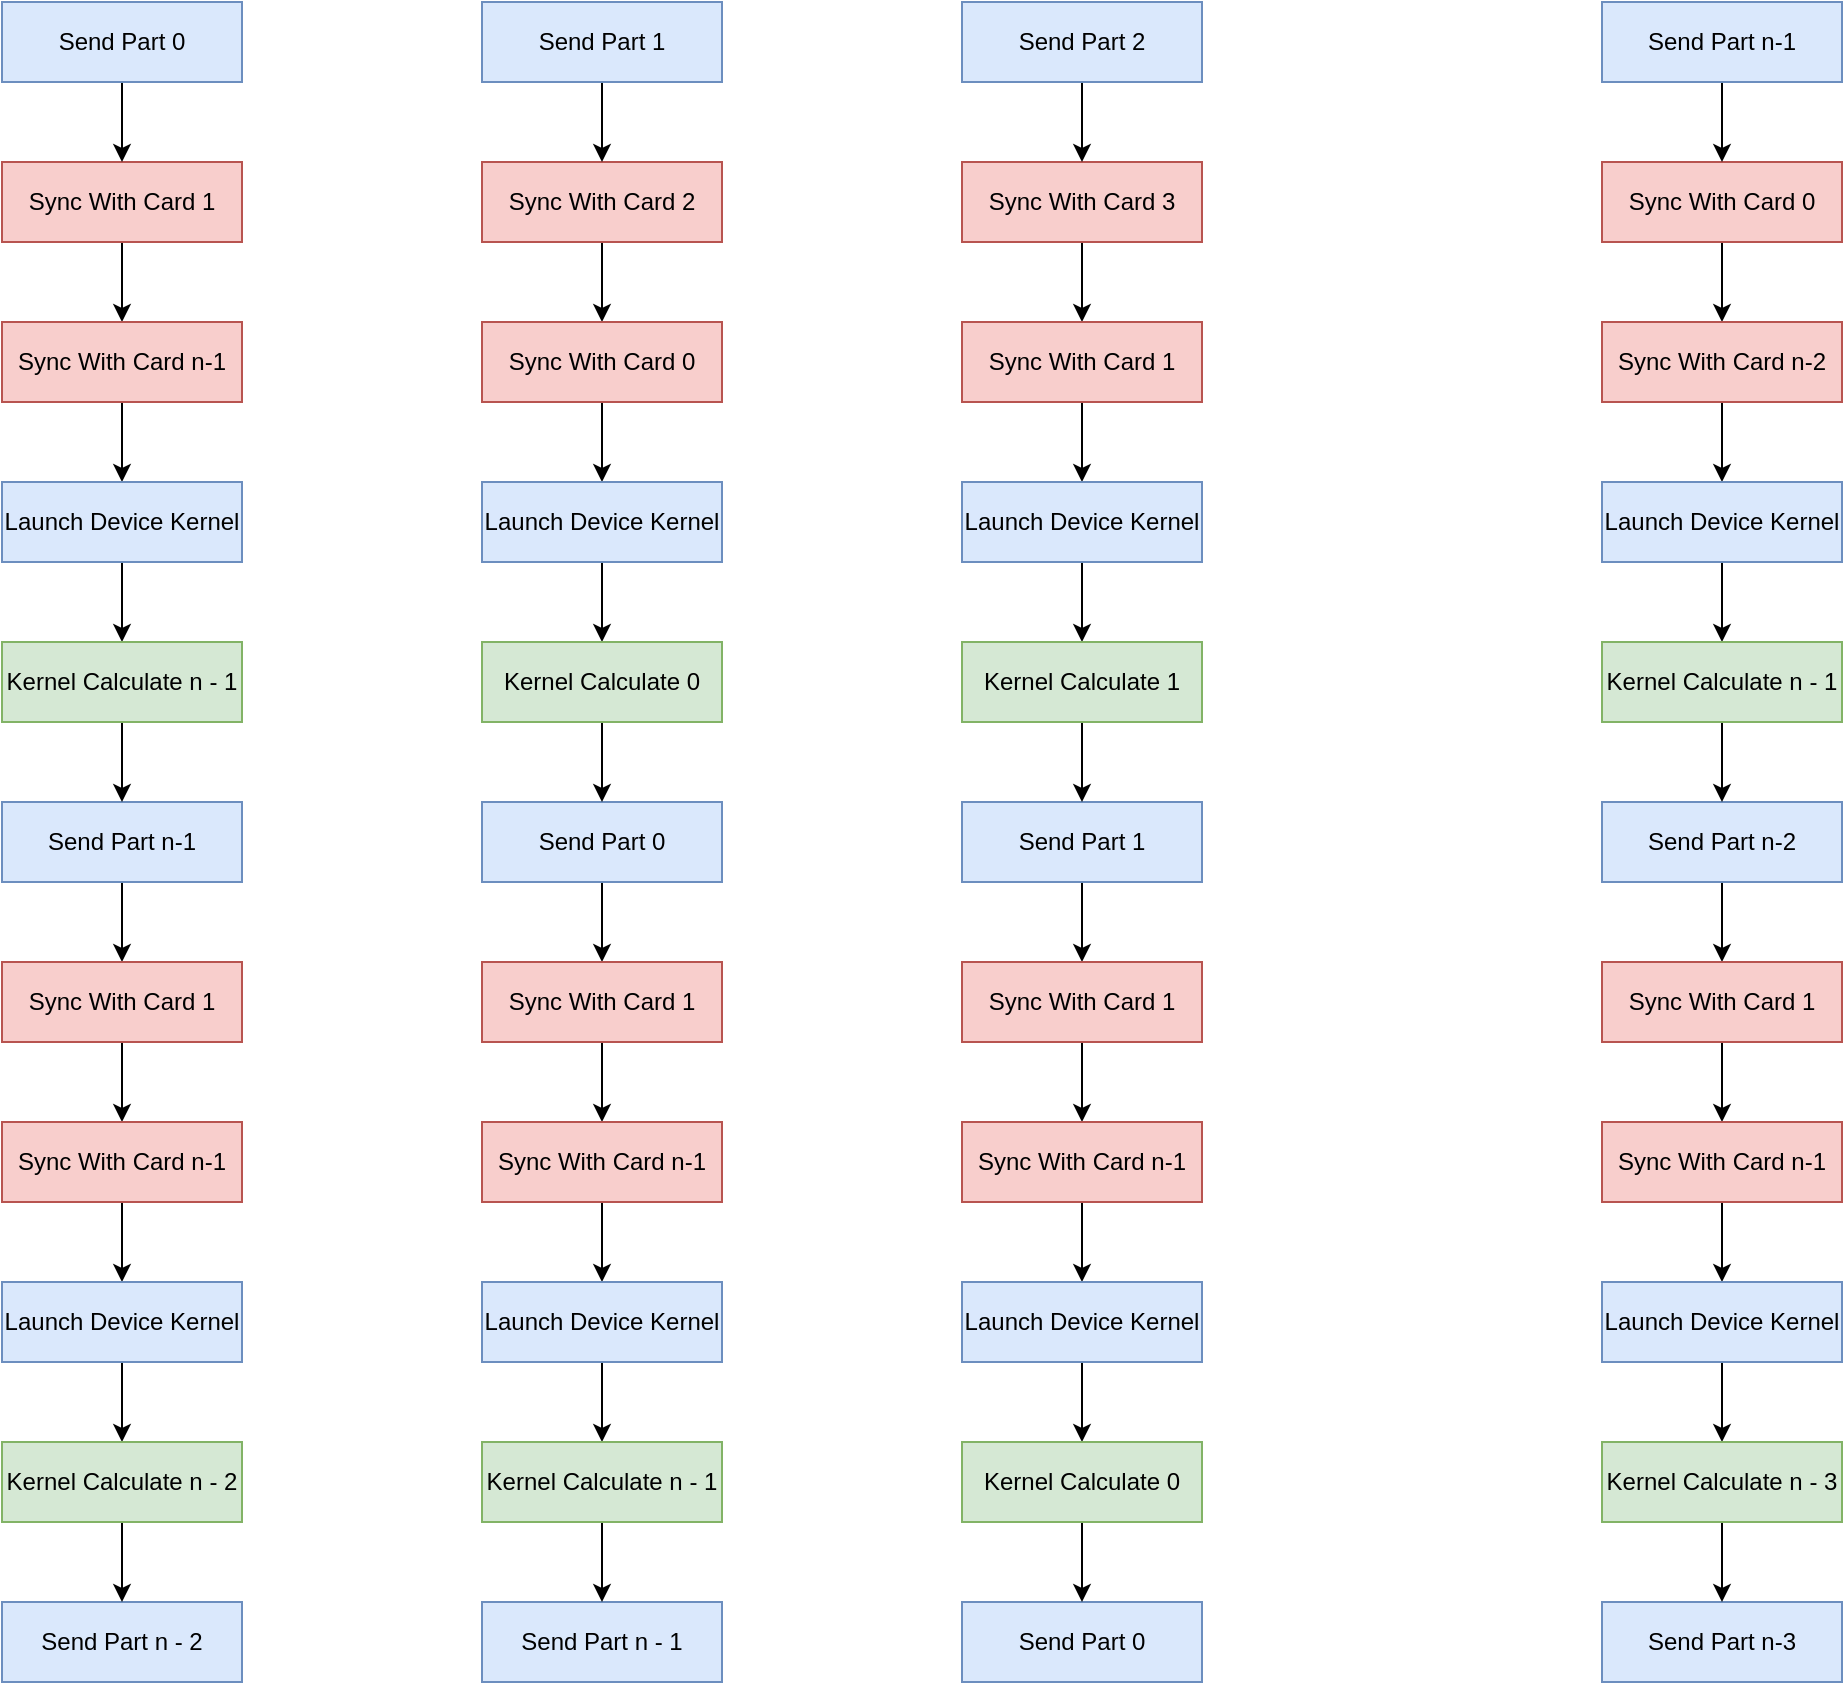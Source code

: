<mxfile version="21.2.9" type="github">
  <diagram name="Page-1" id="kcoj7SUnzO-zrf9t933n">
    <mxGraphModel dx="2358" dy="1304" grid="1" gridSize="10" guides="1" tooltips="1" connect="1" arrows="1" fold="1" page="1" pageScale="1" pageWidth="850" pageHeight="1100" math="0" shadow="0">
      <root>
        <mxCell id="0" />
        <mxCell id="1" parent="0" />
        <mxCell id="iUeTFIqM4jbIZcsDObde-7" value="" style="edgeStyle=orthogonalEdgeStyle;rounded=0;orthogonalLoop=1;jettySize=auto;html=1;" edge="1" parent="1" source="iUeTFIqM4jbIZcsDObde-1" target="iUeTFIqM4jbIZcsDObde-2">
          <mxGeometry relative="1" as="geometry" />
        </mxCell>
        <mxCell id="iUeTFIqM4jbIZcsDObde-1" value="Sync With Card 1" style="rounded=0;whiteSpace=wrap;html=1;fillColor=#f8cecc;strokeColor=#b85450;" vertex="1" parent="1">
          <mxGeometry x="40" y="200" width="120" height="40" as="geometry" />
        </mxCell>
        <mxCell id="iUeTFIqM4jbIZcsDObde-5" value="" style="edgeStyle=orthogonalEdgeStyle;rounded=0;orthogonalLoop=1;jettySize=auto;html=1;" edge="1" parent="1" source="iUeTFIqM4jbIZcsDObde-2" target="iUeTFIqM4jbIZcsDObde-3">
          <mxGeometry relative="1" as="geometry" />
        </mxCell>
        <mxCell id="iUeTFIqM4jbIZcsDObde-2" value="Sync With Card n-1" style="rounded=0;whiteSpace=wrap;html=1;fillColor=#f8cecc;strokeColor=#b85450;" vertex="1" parent="1">
          <mxGeometry x="40" y="280" width="120" height="40" as="geometry" />
        </mxCell>
        <mxCell id="iUeTFIqM4jbIZcsDObde-11" value="" style="edgeStyle=orthogonalEdgeStyle;rounded=0;orthogonalLoop=1;jettySize=auto;html=1;" edge="1" parent="1" source="iUeTFIqM4jbIZcsDObde-3" target="iUeTFIqM4jbIZcsDObde-10">
          <mxGeometry relative="1" as="geometry" />
        </mxCell>
        <mxCell id="iUeTFIqM4jbIZcsDObde-3" value="Launch Device Kernel" style="rounded=0;whiteSpace=wrap;html=1;fillColor=#dae8fc;strokeColor=#6c8ebf;" vertex="1" parent="1">
          <mxGeometry x="40" y="360" width="120" height="40" as="geometry" />
        </mxCell>
        <mxCell id="iUeTFIqM4jbIZcsDObde-17" value="" style="edgeStyle=orthogonalEdgeStyle;rounded=0;orthogonalLoop=1;jettySize=auto;html=1;" edge="1" parent="1" source="iUeTFIqM4jbIZcsDObde-4" target="iUeTFIqM4jbIZcsDObde-13">
          <mxGeometry relative="1" as="geometry" />
        </mxCell>
        <mxCell id="iUeTFIqM4jbIZcsDObde-4" value="Send Part n-1" style="rounded=0;whiteSpace=wrap;html=1;fillColor=#dae8fc;strokeColor=#6c8ebf;" vertex="1" parent="1">
          <mxGeometry x="40" y="520" width="120" height="40" as="geometry" />
        </mxCell>
        <mxCell id="iUeTFIqM4jbIZcsDObde-9" value="" style="edgeStyle=orthogonalEdgeStyle;rounded=0;orthogonalLoop=1;jettySize=auto;html=1;" edge="1" parent="1" source="iUeTFIqM4jbIZcsDObde-8" target="iUeTFIqM4jbIZcsDObde-1">
          <mxGeometry relative="1" as="geometry" />
        </mxCell>
        <mxCell id="iUeTFIqM4jbIZcsDObde-8" value="Send Part 0" style="rounded=0;whiteSpace=wrap;html=1;fillColor=#dae8fc;strokeColor=#6c8ebf;" vertex="1" parent="1">
          <mxGeometry x="40" y="120" width="120" height="40" as="geometry" />
        </mxCell>
        <mxCell id="iUeTFIqM4jbIZcsDObde-12" value="" style="edgeStyle=orthogonalEdgeStyle;rounded=0;orthogonalLoop=1;jettySize=auto;html=1;" edge="1" parent="1" source="iUeTFIqM4jbIZcsDObde-10" target="iUeTFIqM4jbIZcsDObde-4">
          <mxGeometry relative="1" as="geometry" />
        </mxCell>
        <mxCell id="iUeTFIqM4jbIZcsDObde-10" value="Kernel Calculate n - 1" style="rounded=0;whiteSpace=wrap;html=1;fillColor=#d5e8d4;strokeColor=#82b366;" vertex="1" parent="1">
          <mxGeometry x="40" y="440" width="120" height="40" as="geometry" />
        </mxCell>
        <mxCell id="iUeTFIqM4jbIZcsDObde-18" value="" style="edgeStyle=orthogonalEdgeStyle;rounded=0;orthogonalLoop=1;jettySize=auto;html=1;" edge="1" parent="1" source="iUeTFIqM4jbIZcsDObde-13" target="iUeTFIqM4jbIZcsDObde-15">
          <mxGeometry relative="1" as="geometry" />
        </mxCell>
        <mxCell id="iUeTFIqM4jbIZcsDObde-13" value="Sync With Card 1" style="rounded=0;whiteSpace=wrap;html=1;fillColor=#f8cecc;strokeColor=#b85450;" vertex="1" parent="1">
          <mxGeometry x="40" y="600" width="120" height="40" as="geometry" />
        </mxCell>
        <mxCell id="iUeTFIqM4jbIZcsDObde-14" value="" style="edgeStyle=orthogonalEdgeStyle;rounded=0;orthogonalLoop=1;jettySize=auto;html=1;" edge="1" parent="1" source="iUeTFIqM4jbIZcsDObde-15" target="iUeTFIqM4jbIZcsDObde-16">
          <mxGeometry relative="1" as="geometry" />
        </mxCell>
        <mxCell id="iUeTFIqM4jbIZcsDObde-15" value="Sync With Card n-1" style="rounded=0;whiteSpace=wrap;html=1;fillColor=#f8cecc;strokeColor=#b85450;" vertex="1" parent="1">
          <mxGeometry x="40" y="680" width="120" height="40" as="geometry" />
        </mxCell>
        <mxCell id="iUeTFIqM4jbIZcsDObde-22" value="" style="edgeStyle=orthogonalEdgeStyle;rounded=0;orthogonalLoop=1;jettySize=auto;html=1;" edge="1" parent="1" source="iUeTFIqM4jbIZcsDObde-16" target="iUeTFIqM4jbIZcsDObde-21">
          <mxGeometry relative="1" as="geometry" />
        </mxCell>
        <mxCell id="iUeTFIqM4jbIZcsDObde-16" value="Launch Device Kernel" style="rounded=0;whiteSpace=wrap;html=1;fillColor=#dae8fc;strokeColor=#6c8ebf;" vertex="1" parent="1">
          <mxGeometry x="40" y="760" width="120" height="40" as="geometry" />
        </mxCell>
        <mxCell id="iUeTFIqM4jbIZcsDObde-19" value="Send Part n - 2" style="rounded=0;whiteSpace=wrap;html=1;fillColor=#dae8fc;strokeColor=#6c8ebf;" vertex="1" parent="1">
          <mxGeometry x="40" y="920" width="120" height="40" as="geometry" />
        </mxCell>
        <mxCell id="iUeTFIqM4jbIZcsDObde-20" value="" style="edgeStyle=orthogonalEdgeStyle;rounded=0;orthogonalLoop=1;jettySize=auto;html=1;" edge="1" parent="1" source="iUeTFIqM4jbIZcsDObde-21" target="iUeTFIqM4jbIZcsDObde-19">
          <mxGeometry relative="1" as="geometry" />
        </mxCell>
        <mxCell id="iUeTFIqM4jbIZcsDObde-21" value="Kernel Calculate n - 2" style="rounded=0;whiteSpace=wrap;html=1;fillColor=#d5e8d4;strokeColor=#82b366;" vertex="1" parent="1">
          <mxGeometry x="40" y="840" width="120" height="40" as="geometry" />
        </mxCell>
        <mxCell id="iUeTFIqM4jbIZcsDObde-23" value="" style="edgeStyle=orthogonalEdgeStyle;rounded=0;orthogonalLoop=1;jettySize=auto;html=1;" edge="1" parent="1" source="iUeTFIqM4jbIZcsDObde-24" target="iUeTFIqM4jbIZcsDObde-26">
          <mxGeometry relative="1" as="geometry" />
        </mxCell>
        <mxCell id="iUeTFIqM4jbIZcsDObde-24" value="Sync With Card 2" style="rounded=0;whiteSpace=wrap;html=1;fillColor=#f8cecc;strokeColor=#b85450;" vertex="1" parent="1">
          <mxGeometry x="280" y="200" width="120" height="40" as="geometry" />
        </mxCell>
        <mxCell id="iUeTFIqM4jbIZcsDObde-25" value="" style="edgeStyle=orthogonalEdgeStyle;rounded=0;orthogonalLoop=1;jettySize=auto;html=1;" edge="1" parent="1" source="iUeTFIqM4jbIZcsDObde-26" target="iUeTFIqM4jbIZcsDObde-28">
          <mxGeometry relative="1" as="geometry" />
        </mxCell>
        <mxCell id="iUeTFIqM4jbIZcsDObde-26" value="Sync With Card 0" style="rounded=0;whiteSpace=wrap;html=1;fillColor=#f8cecc;strokeColor=#b85450;" vertex="1" parent="1">
          <mxGeometry x="280" y="280" width="120" height="40" as="geometry" />
        </mxCell>
        <mxCell id="iUeTFIqM4jbIZcsDObde-27" value="" style="edgeStyle=orthogonalEdgeStyle;rounded=0;orthogonalLoop=1;jettySize=auto;html=1;" edge="1" parent="1" source="iUeTFIqM4jbIZcsDObde-28" target="iUeTFIqM4jbIZcsDObde-34">
          <mxGeometry relative="1" as="geometry" />
        </mxCell>
        <mxCell id="iUeTFIqM4jbIZcsDObde-28" value="Launch Device Kernel" style="rounded=0;whiteSpace=wrap;html=1;fillColor=#dae8fc;strokeColor=#6c8ebf;" vertex="1" parent="1">
          <mxGeometry x="280" y="360" width="120" height="40" as="geometry" />
        </mxCell>
        <mxCell id="iUeTFIqM4jbIZcsDObde-29" value="" style="edgeStyle=orthogonalEdgeStyle;rounded=0;orthogonalLoop=1;jettySize=auto;html=1;" edge="1" parent="1" source="iUeTFIqM4jbIZcsDObde-30" target="iUeTFIqM4jbIZcsDObde-36">
          <mxGeometry relative="1" as="geometry" />
        </mxCell>
        <mxCell id="iUeTFIqM4jbIZcsDObde-30" value="Send Part 0" style="rounded=0;whiteSpace=wrap;html=1;fillColor=#dae8fc;strokeColor=#6c8ebf;" vertex="1" parent="1">
          <mxGeometry x="280" y="520" width="120" height="40" as="geometry" />
        </mxCell>
        <mxCell id="iUeTFIqM4jbIZcsDObde-31" value="" style="edgeStyle=orthogonalEdgeStyle;rounded=0;orthogonalLoop=1;jettySize=auto;html=1;" edge="1" parent="1" source="iUeTFIqM4jbIZcsDObde-32" target="iUeTFIqM4jbIZcsDObde-24">
          <mxGeometry relative="1" as="geometry" />
        </mxCell>
        <mxCell id="iUeTFIqM4jbIZcsDObde-32" value="Send Part 1" style="rounded=0;whiteSpace=wrap;html=1;fillColor=#dae8fc;strokeColor=#6c8ebf;" vertex="1" parent="1">
          <mxGeometry x="280" y="120" width="120" height="40" as="geometry" />
        </mxCell>
        <mxCell id="iUeTFIqM4jbIZcsDObde-33" value="" style="edgeStyle=orthogonalEdgeStyle;rounded=0;orthogonalLoop=1;jettySize=auto;html=1;" edge="1" parent="1" source="iUeTFIqM4jbIZcsDObde-34" target="iUeTFIqM4jbIZcsDObde-30">
          <mxGeometry relative="1" as="geometry" />
        </mxCell>
        <mxCell id="iUeTFIqM4jbIZcsDObde-34" value="Kernel Calculate 0" style="rounded=0;whiteSpace=wrap;html=1;fillColor=#d5e8d4;strokeColor=#82b366;" vertex="1" parent="1">
          <mxGeometry x="280" y="440" width="120" height="40" as="geometry" />
        </mxCell>
        <mxCell id="iUeTFIqM4jbIZcsDObde-35" value="" style="edgeStyle=orthogonalEdgeStyle;rounded=0;orthogonalLoop=1;jettySize=auto;html=1;" edge="1" parent="1" source="iUeTFIqM4jbIZcsDObde-36" target="iUeTFIqM4jbIZcsDObde-38">
          <mxGeometry relative="1" as="geometry" />
        </mxCell>
        <mxCell id="iUeTFIqM4jbIZcsDObde-36" value="Sync With Card 1" style="rounded=0;whiteSpace=wrap;html=1;fillColor=#f8cecc;strokeColor=#b85450;" vertex="1" parent="1">
          <mxGeometry x="280" y="600" width="120" height="40" as="geometry" />
        </mxCell>
        <mxCell id="iUeTFIqM4jbIZcsDObde-37" value="" style="edgeStyle=orthogonalEdgeStyle;rounded=0;orthogonalLoop=1;jettySize=auto;html=1;" edge="1" parent="1" source="iUeTFIqM4jbIZcsDObde-38" target="iUeTFIqM4jbIZcsDObde-40">
          <mxGeometry relative="1" as="geometry" />
        </mxCell>
        <mxCell id="iUeTFIqM4jbIZcsDObde-38" value="Sync With Card n-1" style="rounded=0;whiteSpace=wrap;html=1;fillColor=#f8cecc;strokeColor=#b85450;" vertex="1" parent="1">
          <mxGeometry x="280" y="680" width="120" height="40" as="geometry" />
        </mxCell>
        <mxCell id="iUeTFIqM4jbIZcsDObde-39" value="" style="edgeStyle=orthogonalEdgeStyle;rounded=0;orthogonalLoop=1;jettySize=auto;html=1;" edge="1" parent="1" source="iUeTFIqM4jbIZcsDObde-40" target="iUeTFIqM4jbIZcsDObde-43">
          <mxGeometry relative="1" as="geometry" />
        </mxCell>
        <mxCell id="iUeTFIqM4jbIZcsDObde-40" value="Launch Device Kernel" style="rounded=0;whiteSpace=wrap;html=1;fillColor=#dae8fc;strokeColor=#6c8ebf;" vertex="1" parent="1">
          <mxGeometry x="280" y="760" width="120" height="40" as="geometry" />
        </mxCell>
        <mxCell id="iUeTFIqM4jbIZcsDObde-41" value="Send Part n - 1" style="rounded=0;whiteSpace=wrap;html=1;fillColor=#dae8fc;strokeColor=#6c8ebf;" vertex="1" parent="1">
          <mxGeometry x="280" y="920" width="120" height="40" as="geometry" />
        </mxCell>
        <mxCell id="iUeTFIqM4jbIZcsDObde-42" value="" style="edgeStyle=orthogonalEdgeStyle;rounded=0;orthogonalLoop=1;jettySize=auto;html=1;" edge="1" parent="1" source="iUeTFIqM4jbIZcsDObde-43" target="iUeTFIqM4jbIZcsDObde-41">
          <mxGeometry relative="1" as="geometry" />
        </mxCell>
        <mxCell id="iUeTFIqM4jbIZcsDObde-43" value="Kernel Calculate n - 1" style="rounded=0;whiteSpace=wrap;html=1;fillColor=#d5e8d4;strokeColor=#82b366;" vertex="1" parent="1">
          <mxGeometry x="280" y="840" width="120" height="40" as="geometry" />
        </mxCell>
        <mxCell id="iUeTFIqM4jbIZcsDObde-44" value="" style="edgeStyle=orthogonalEdgeStyle;rounded=0;orthogonalLoop=1;jettySize=auto;html=1;" edge="1" parent="1" source="iUeTFIqM4jbIZcsDObde-45" target="iUeTFIqM4jbIZcsDObde-47">
          <mxGeometry relative="1" as="geometry" />
        </mxCell>
        <mxCell id="iUeTFIqM4jbIZcsDObde-45" value="Sync With Card 3" style="rounded=0;whiteSpace=wrap;html=1;fillColor=#f8cecc;strokeColor=#b85450;" vertex="1" parent="1">
          <mxGeometry x="520" y="200" width="120" height="40" as="geometry" />
        </mxCell>
        <mxCell id="iUeTFIqM4jbIZcsDObde-46" value="" style="edgeStyle=orthogonalEdgeStyle;rounded=0;orthogonalLoop=1;jettySize=auto;html=1;" edge="1" parent="1" source="iUeTFIqM4jbIZcsDObde-47" target="iUeTFIqM4jbIZcsDObde-49">
          <mxGeometry relative="1" as="geometry" />
        </mxCell>
        <mxCell id="iUeTFIqM4jbIZcsDObde-47" value="Sync With Card 1" style="rounded=0;whiteSpace=wrap;html=1;fillColor=#f8cecc;strokeColor=#b85450;" vertex="1" parent="1">
          <mxGeometry x="520" y="280" width="120" height="40" as="geometry" />
        </mxCell>
        <mxCell id="iUeTFIqM4jbIZcsDObde-48" value="" style="edgeStyle=orthogonalEdgeStyle;rounded=0;orthogonalLoop=1;jettySize=auto;html=1;" edge="1" parent="1" source="iUeTFIqM4jbIZcsDObde-49" target="iUeTFIqM4jbIZcsDObde-55">
          <mxGeometry relative="1" as="geometry" />
        </mxCell>
        <mxCell id="iUeTFIqM4jbIZcsDObde-49" value="Launch Device Kernel" style="rounded=0;whiteSpace=wrap;html=1;fillColor=#dae8fc;strokeColor=#6c8ebf;" vertex="1" parent="1">
          <mxGeometry x="520" y="360" width="120" height="40" as="geometry" />
        </mxCell>
        <mxCell id="iUeTFIqM4jbIZcsDObde-50" value="" style="edgeStyle=orthogonalEdgeStyle;rounded=0;orthogonalLoop=1;jettySize=auto;html=1;" edge="1" parent="1" source="iUeTFIqM4jbIZcsDObde-51" target="iUeTFIqM4jbIZcsDObde-57">
          <mxGeometry relative="1" as="geometry" />
        </mxCell>
        <mxCell id="iUeTFIqM4jbIZcsDObde-51" value="Send Part 1" style="rounded=0;whiteSpace=wrap;html=1;fillColor=#dae8fc;strokeColor=#6c8ebf;" vertex="1" parent="1">
          <mxGeometry x="520" y="520" width="120" height="40" as="geometry" />
        </mxCell>
        <mxCell id="iUeTFIqM4jbIZcsDObde-52" value="" style="edgeStyle=orthogonalEdgeStyle;rounded=0;orthogonalLoop=1;jettySize=auto;html=1;" edge="1" parent="1" source="iUeTFIqM4jbIZcsDObde-53" target="iUeTFIqM4jbIZcsDObde-45">
          <mxGeometry relative="1" as="geometry" />
        </mxCell>
        <mxCell id="iUeTFIqM4jbIZcsDObde-53" value="Send Part 2" style="rounded=0;whiteSpace=wrap;html=1;fillColor=#dae8fc;strokeColor=#6c8ebf;" vertex="1" parent="1">
          <mxGeometry x="520" y="120" width="120" height="40" as="geometry" />
        </mxCell>
        <mxCell id="iUeTFIqM4jbIZcsDObde-54" value="" style="edgeStyle=orthogonalEdgeStyle;rounded=0;orthogonalLoop=1;jettySize=auto;html=1;" edge="1" parent="1" source="iUeTFIqM4jbIZcsDObde-55" target="iUeTFIqM4jbIZcsDObde-51">
          <mxGeometry relative="1" as="geometry" />
        </mxCell>
        <mxCell id="iUeTFIqM4jbIZcsDObde-55" value="Kernel Calculate 1" style="rounded=0;whiteSpace=wrap;html=1;fillColor=#d5e8d4;strokeColor=#82b366;" vertex="1" parent="1">
          <mxGeometry x="520" y="440" width="120" height="40" as="geometry" />
        </mxCell>
        <mxCell id="iUeTFIqM4jbIZcsDObde-56" value="" style="edgeStyle=orthogonalEdgeStyle;rounded=0;orthogonalLoop=1;jettySize=auto;html=1;" edge="1" parent="1" source="iUeTFIqM4jbIZcsDObde-57" target="iUeTFIqM4jbIZcsDObde-59">
          <mxGeometry relative="1" as="geometry" />
        </mxCell>
        <mxCell id="iUeTFIqM4jbIZcsDObde-57" value="Sync With Card 1" style="rounded=0;whiteSpace=wrap;html=1;fillColor=#f8cecc;strokeColor=#b85450;" vertex="1" parent="1">
          <mxGeometry x="520" y="600" width="120" height="40" as="geometry" />
        </mxCell>
        <mxCell id="iUeTFIqM4jbIZcsDObde-58" value="" style="edgeStyle=orthogonalEdgeStyle;rounded=0;orthogonalLoop=1;jettySize=auto;html=1;" edge="1" parent="1" source="iUeTFIqM4jbIZcsDObde-59" target="iUeTFIqM4jbIZcsDObde-61">
          <mxGeometry relative="1" as="geometry" />
        </mxCell>
        <mxCell id="iUeTFIqM4jbIZcsDObde-59" value="Sync With Card n-1" style="rounded=0;whiteSpace=wrap;html=1;fillColor=#f8cecc;strokeColor=#b85450;" vertex="1" parent="1">
          <mxGeometry x="520" y="680" width="120" height="40" as="geometry" />
        </mxCell>
        <mxCell id="iUeTFIqM4jbIZcsDObde-60" value="" style="edgeStyle=orthogonalEdgeStyle;rounded=0;orthogonalLoop=1;jettySize=auto;html=1;" edge="1" parent="1" source="iUeTFIqM4jbIZcsDObde-61" target="iUeTFIqM4jbIZcsDObde-64">
          <mxGeometry relative="1" as="geometry" />
        </mxCell>
        <mxCell id="iUeTFIqM4jbIZcsDObde-61" value="Launch Device Kernel" style="rounded=0;whiteSpace=wrap;html=1;fillColor=#dae8fc;strokeColor=#6c8ebf;" vertex="1" parent="1">
          <mxGeometry x="520" y="760" width="120" height="40" as="geometry" />
        </mxCell>
        <mxCell id="iUeTFIqM4jbIZcsDObde-62" value="Send Part 0" style="rounded=0;whiteSpace=wrap;html=1;fillColor=#dae8fc;strokeColor=#6c8ebf;" vertex="1" parent="1">
          <mxGeometry x="520" y="920" width="120" height="40" as="geometry" />
        </mxCell>
        <mxCell id="iUeTFIqM4jbIZcsDObde-63" value="" style="edgeStyle=orthogonalEdgeStyle;rounded=0;orthogonalLoop=1;jettySize=auto;html=1;" edge="1" parent="1" source="iUeTFIqM4jbIZcsDObde-64" target="iUeTFIqM4jbIZcsDObde-62">
          <mxGeometry relative="1" as="geometry" />
        </mxCell>
        <mxCell id="iUeTFIqM4jbIZcsDObde-64" value="Kernel Calculate 0" style="rounded=0;whiteSpace=wrap;html=1;fillColor=#d5e8d4;strokeColor=#82b366;" vertex="1" parent="1">
          <mxGeometry x="520" y="840" width="120" height="40" as="geometry" />
        </mxCell>
        <mxCell id="iUeTFIqM4jbIZcsDObde-65" value="" style="edgeStyle=orthogonalEdgeStyle;rounded=0;orthogonalLoop=1;jettySize=auto;html=1;" edge="1" parent="1" source="iUeTFIqM4jbIZcsDObde-66" target="iUeTFIqM4jbIZcsDObde-68">
          <mxGeometry relative="1" as="geometry" />
        </mxCell>
        <mxCell id="iUeTFIqM4jbIZcsDObde-66" value="Sync With Card 0" style="rounded=0;whiteSpace=wrap;html=1;fillColor=#f8cecc;strokeColor=#b85450;" vertex="1" parent="1">
          <mxGeometry x="840" y="200" width="120" height="40" as="geometry" />
        </mxCell>
        <mxCell id="iUeTFIqM4jbIZcsDObde-67" value="" style="edgeStyle=orthogonalEdgeStyle;rounded=0;orthogonalLoop=1;jettySize=auto;html=1;" edge="1" parent="1" source="iUeTFIqM4jbIZcsDObde-68" target="iUeTFIqM4jbIZcsDObde-70">
          <mxGeometry relative="1" as="geometry" />
        </mxCell>
        <mxCell id="iUeTFIqM4jbIZcsDObde-68" value="Sync With Card n-2" style="rounded=0;whiteSpace=wrap;html=1;fillColor=#f8cecc;strokeColor=#b85450;" vertex="1" parent="1">
          <mxGeometry x="840" y="280" width="120" height="40" as="geometry" />
        </mxCell>
        <mxCell id="iUeTFIqM4jbIZcsDObde-69" value="" style="edgeStyle=orthogonalEdgeStyle;rounded=0;orthogonalLoop=1;jettySize=auto;html=1;" edge="1" parent="1" source="iUeTFIqM4jbIZcsDObde-70" target="iUeTFIqM4jbIZcsDObde-76">
          <mxGeometry relative="1" as="geometry" />
        </mxCell>
        <mxCell id="iUeTFIqM4jbIZcsDObde-70" value="Launch Device Kernel" style="rounded=0;whiteSpace=wrap;html=1;fillColor=#dae8fc;strokeColor=#6c8ebf;" vertex="1" parent="1">
          <mxGeometry x="840" y="360" width="120" height="40" as="geometry" />
        </mxCell>
        <mxCell id="iUeTFIqM4jbIZcsDObde-71" value="" style="edgeStyle=orthogonalEdgeStyle;rounded=0;orthogonalLoop=1;jettySize=auto;html=1;" edge="1" parent="1" source="iUeTFIqM4jbIZcsDObde-72" target="iUeTFIqM4jbIZcsDObde-78">
          <mxGeometry relative="1" as="geometry" />
        </mxCell>
        <mxCell id="iUeTFIqM4jbIZcsDObde-72" value="Send Part n-2" style="rounded=0;whiteSpace=wrap;html=1;fillColor=#dae8fc;strokeColor=#6c8ebf;" vertex="1" parent="1">
          <mxGeometry x="840" y="520" width="120" height="40" as="geometry" />
        </mxCell>
        <mxCell id="iUeTFIqM4jbIZcsDObde-73" value="" style="edgeStyle=orthogonalEdgeStyle;rounded=0;orthogonalLoop=1;jettySize=auto;html=1;" edge="1" parent="1" source="iUeTFIqM4jbIZcsDObde-74" target="iUeTFIqM4jbIZcsDObde-66">
          <mxGeometry relative="1" as="geometry" />
        </mxCell>
        <mxCell id="iUeTFIqM4jbIZcsDObde-74" value="Send Part n-1" style="rounded=0;whiteSpace=wrap;html=1;fillColor=#dae8fc;strokeColor=#6c8ebf;" vertex="1" parent="1">
          <mxGeometry x="840" y="120" width="120" height="40" as="geometry" />
        </mxCell>
        <mxCell id="iUeTFIqM4jbIZcsDObde-75" value="" style="edgeStyle=orthogonalEdgeStyle;rounded=0;orthogonalLoop=1;jettySize=auto;html=1;" edge="1" parent="1" source="iUeTFIqM4jbIZcsDObde-76" target="iUeTFIqM4jbIZcsDObde-72">
          <mxGeometry relative="1" as="geometry" />
        </mxCell>
        <mxCell id="iUeTFIqM4jbIZcsDObde-76" value="Kernel Calculate n - 1" style="rounded=0;whiteSpace=wrap;html=1;fillColor=#d5e8d4;strokeColor=#82b366;" vertex="1" parent="1">
          <mxGeometry x="840" y="440" width="120" height="40" as="geometry" />
        </mxCell>
        <mxCell id="iUeTFIqM4jbIZcsDObde-77" value="" style="edgeStyle=orthogonalEdgeStyle;rounded=0;orthogonalLoop=1;jettySize=auto;html=1;" edge="1" parent="1" source="iUeTFIqM4jbIZcsDObde-78" target="iUeTFIqM4jbIZcsDObde-80">
          <mxGeometry relative="1" as="geometry" />
        </mxCell>
        <mxCell id="iUeTFIqM4jbIZcsDObde-78" value="Sync With Card 1" style="rounded=0;whiteSpace=wrap;html=1;fillColor=#f8cecc;strokeColor=#b85450;" vertex="1" parent="1">
          <mxGeometry x="840" y="600" width="120" height="40" as="geometry" />
        </mxCell>
        <mxCell id="iUeTFIqM4jbIZcsDObde-79" value="" style="edgeStyle=orthogonalEdgeStyle;rounded=0;orthogonalLoop=1;jettySize=auto;html=1;" edge="1" parent="1" source="iUeTFIqM4jbIZcsDObde-80" target="iUeTFIqM4jbIZcsDObde-82">
          <mxGeometry relative="1" as="geometry" />
        </mxCell>
        <mxCell id="iUeTFIqM4jbIZcsDObde-80" value="Sync With Card n-1" style="rounded=0;whiteSpace=wrap;html=1;fillColor=#f8cecc;strokeColor=#b85450;" vertex="1" parent="1">
          <mxGeometry x="840" y="680" width="120" height="40" as="geometry" />
        </mxCell>
        <mxCell id="iUeTFIqM4jbIZcsDObde-81" value="" style="edgeStyle=orthogonalEdgeStyle;rounded=0;orthogonalLoop=1;jettySize=auto;html=1;" edge="1" parent="1" source="iUeTFIqM4jbIZcsDObde-82" target="iUeTFIqM4jbIZcsDObde-85">
          <mxGeometry relative="1" as="geometry" />
        </mxCell>
        <mxCell id="iUeTFIqM4jbIZcsDObde-82" value="Launch Device Kernel" style="rounded=0;whiteSpace=wrap;html=1;fillColor=#dae8fc;strokeColor=#6c8ebf;" vertex="1" parent="1">
          <mxGeometry x="840" y="760" width="120" height="40" as="geometry" />
        </mxCell>
        <mxCell id="iUeTFIqM4jbIZcsDObde-83" value="Send Part n-3" style="rounded=0;whiteSpace=wrap;html=1;fillColor=#dae8fc;strokeColor=#6c8ebf;" vertex="1" parent="1">
          <mxGeometry x="840" y="920" width="120" height="40" as="geometry" />
        </mxCell>
        <mxCell id="iUeTFIqM4jbIZcsDObde-84" value="" style="edgeStyle=orthogonalEdgeStyle;rounded=0;orthogonalLoop=1;jettySize=auto;html=1;" edge="1" parent="1" source="iUeTFIqM4jbIZcsDObde-85" target="iUeTFIqM4jbIZcsDObde-83">
          <mxGeometry relative="1" as="geometry" />
        </mxCell>
        <mxCell id="iUeTFIqM4jbIZcsDObde-85" value="Kernel Calculate n - 3" style="rounded=0;whiteSpace=wrap;html=1;fillColor=#d5e8d4;strokeColor=#82b366;" vertex="1" parent="1">
          <mxGeometry x="840" y="840" width="120" height="40" as="geometry" />
        </mxCell>
      </root>
    </mxGraphModel>
  </diagram>
</mxfile>
